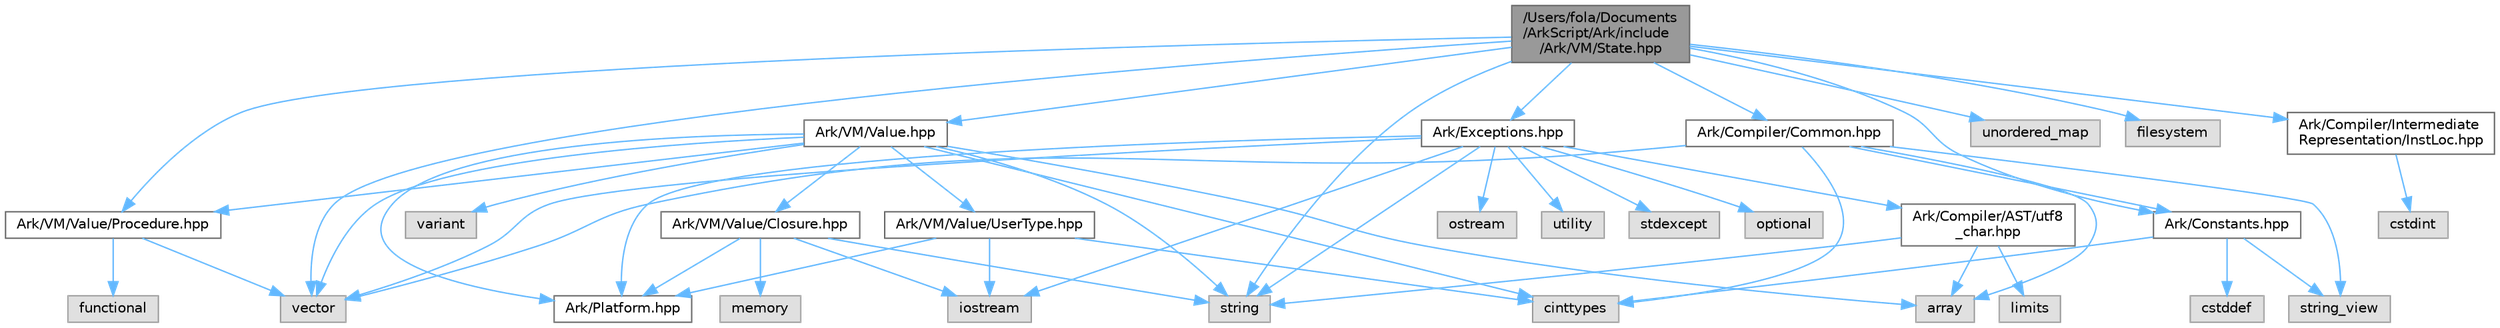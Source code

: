 digraph "/Users/fola/Documents/ArkScript/Ark/include/Ark/VM/State.hpp"
{
 // INTERACTIVE_SVG=YES
 // LATEX_PDF_SIZE
  bgcolor="transparent";
  edge [fontname=Helvetica,fontsize=10,labelfontname=Helvetica,labelfontsize=10];
  node [fontname=Helvetica,fontsize=10,shape=box,height=0.2,width=0.4];
  Node1 [id="Node000001",label="/Users/fola/Documents\l/ArkScript/Ark/include\l/Ark/VM/State.hpp",height=0.2,width=0.4,color="gray40", fillcolor="grey60", style="filled", fontcolor="black",tooltip="State used by the virtual machine: it loads the bytecode, can compile it if needed,..."];
  Node1 -> Node2 [id="edge1_Node000001_Node000002",color="steelblue1",style="solid",tooltip=" "];
  Node2 [id="Node000002",label="string",height=0.2,width=0.4,color="grey60", fillcolor="#E0E0E0", style="filled",tooltip=" "];
  Node1 -> Node3 [id="edge2_Node000001_Node000003",color="steelblue1",style="solid",tooltip=" "];
  Node3 [id="Node000003",label="vector",height=0.2,width=0.4,color="grey60", fillcolor="#E0E0E0", style="filled",tooltip=" "];
  Node1 -> Node4 [id="edge3_Node000001_Node000004",color="steelblue1",style="solid",tooltip=" "];
  Node4 [id="Node000004",label="unordered_map",height=0.2,width=0.4,color="grey60", fillcolor="#E0E0E0", style="filled",tooltip=" "];
  Node1 -> Node5 [id="edge4_Node000001_Node000005",color="steelblue1",style="solid",tooltip=" "];
  Node5 [id="Node000005",label="filesystem",height=0.2,width=0.4,color="grey60", fillcolor="#E0E0E0", style="filled",tooltip=" "];
  Node1 -> Node6 [id="edge5_Node000001_Node000006",color="steelblue1",style="solid",tooltip=" "];
  Node6 [id="Node000006",label="Ark/Constants.hpp",height=0.2,width=0.4,color="grey40", fillcolor="white", style="filled",URL="$d6/de9/Constants_8hpp.html",tooltip="Constants used by ArkScript."];
  Node6 -> Node7 [id="edge6_Node000006_Node000007",color="steelblue1",style="solid",tooltip=" "];
  Node7 [id="Node000007",label="string_view",height=0.2,width=0.4,color="grey60", fillcolor="#E0E0E0", style="filled",tooltip=" "];
  Node6 -> Node8 [id="edge7_Node000006_Node000008",color="steelblue1",style="solid",tooltip=" "];
  Node8 [id="Node000008",label="cinttypes",height=0.2,width=0.4,color="grey60", fillcolor="#E0E0E0", style="filled",tooltip=" "];
  Node6 -> Node9 [id="edge8_Node000006_Node000009",color="steelblue1",style="solid",tooltip=" "];
  Node9 [id="Node000009",label="cstddef",height=0.2,width=0.4,color="grey60", fillcolor="#E0E0E0", style="filled",tooltip=" "];
  Node1 -> Node10 [id="edge9_Node000001_Node000010",color="steelblue1",style="solid",tooltip=" "];
  Node10 [id="Node000010",label="Ark/VM/Value.hpp",height=0.2,width=0.4,color="grey40", fillcolor="white", style="filled",URL="$de/dfd/Value_8hpp.html",tooltip="Default value type handled by the virtual machine."];
  Node10 -> Node3 [id="edge10_Node000010_Node000003",color="steelblue1",style="solid",tooltip=" "];
  Node10 -> Node11 [id="edge11_Node000010_Node000011",color="steelblue1",style="solid",tooltip=" "];
  Node11 [id="Node000011",label="variant",height=0.2,width=0.4,color="grey60", fillcolor="#E0E0E0", style="filled",tooltip=" "];
  Node10 -> Node2 [id="edge12_Node000010_Node000002",color="steelblue1",style="solid",tooltip=" "];
  Node10 -> Node8 [id="edge13_Node000010_Node000008",color="steelblue1",style="solid",tooltip=" "];
  Node10 -> Node12 [id="edge14_Node000010_Node000012",color="steelblue1",style="solid",tooltip=" "];
  Node12 [id="Node000012",label="array",height=0.2,width=0.4,color="grey60", fillcolor="#E0E0E0", style="filled",tooltip=" "];
  Node10 -> Node13 [id="edge15_Node000010_Node000013",color="steelblue1",style="solid",tooltip=" "];
  Node13 [id="Node000013",label="Ark/VM/Value/Closure.hpp",height=0.2,width=0.4,color="grey40", fillcolor="white", style="filled",URL="$dc/dd5/Closure_8hpp.html",tooltip="Subtype of the value type, handling closures."];
  Node13 -> Node14 [id="edge16_Node000013_Node000014",color="steelblue1",style="solid",tooltip=" "];
  Node14 [id="Node000014",label="memory",height=0.2,width=0.4,color="grey60", fillcolor="#E0E0E0", style="filled",tooltip=" "];
  Node13 -> Node15 [id="edge17_Node000013_Node000015",color="steelblue1",style="solid",tooltip=" "];
  Node15 [id="Node000015",label="iostream",height=0.2,width=0.4,color="grey60", fillcolor="#E0E0E0", style="filled",tooltip=" "];
  Node13 -> Node2 [id="edge18_Node000013_Node000002",color="steelblue1",style="solid",tooltip=" "];
  Node13 -> Node16 [id="edge19_Node000013_Node000016",color="steelblue1",style="solid",tooltip=" "];
  Node16 [id="Node000016",label="Ark/Platform.hpp",height=0.2,width=0.4,color="grey40", fillcolor="white", style="filled",URL="$d5/d40/Platform_8hpp.html",tooltip="ArkScript configuration macros."];
  Node10 -> Node17 [id="edge20_Node000010_Node000017",color="steelblue1",style="solid",tooltip=" "];
  Node17 [id="Node000017",label="Ark/VM/Value/UserType.hpp",height=0.2,width=0.4,color="grey40", fillcolor="white", style="filled",URL="$dc/d3d/UserType_8hpp.html",tooltip="Subtype of the value, capable of handling any C++ type."];
  Node17 -> Node15 [id="edge21_Node000017_Node000015",color="steelblue1",style="solid",tooltip=" "];
  Node17 -> Node8 [id="edge22_Node000017_Node000008",color="steelblue1",style="solid",tooltip=" "];
  Node17 -> Node16 [id="edge23_Node000017_Node000016",color="steelblue1",style="solid",tooltip=" "];
  Node10 -> Node18 [id="edge24_Node000010_Node000018",color="steelblue1",style="solid",tooltip=" "];
  Node18 [id="Node000018",label="Ark/VM/Value/Procedure.hpp",height=0.2,width=0.4,color="grey40", fillcolor="white", style="filled",URL="$da/dcf/Procedure_8hpp.html",tooltip="Wrapper object for user-defined functions."];
  Node18 -> Node19 [id="edge25_Node000018_Node000019",color="steelblue1",style="solid",tooltip=" "];
  Node19 [id="Node000019",label="functional",height=0.2,width=0.4,color="grey60", fillcolor="#E0E0E0", style="filled",tooltip=" "];
  Node18 -> Node3 [id="edge26_Node000018_Node000003",color="steelblue1",style="solid",tooltip=" "];
  Node10 -> Node16 [id="edge27_Node000010_Node000016",color="steelblue1",style="solid",tooltip=" "];
  Node1 -> Node18 [id="edge28_Node000001_Node000018",color="steelblue1",style="solid",tooltip=" "];
  Node1 -> Node20 [id="edge29_Node000001_Node000020",color="steelblue1",style="solid",tooltip=" "];
  Node20 [id="Node000020",label="Ark/Compiler/Common.hpp",height=0.2,width=0.4,color="grey40", fillcolor="white", style="filled",URL="$d8/ddd/Common_8hpp.html",tooltip="Common code for the compiler."];
  Node20 -> Node12 [id="edge30_Node000020_Node000012",color="steelblue1",style="solid",tooltip=" "];
  Node20 -> Node7 [id="edge31_Node000020_Node000007",color="steelblue1",style="solid",tooltip=" "];
  Node20 -> Node3 [id="edge32_Node000020_Node000003",color="steelblue1",style="solid",tooltip=" "];
  Node20 -> Node8 [id="edge33_Node000020_Node000008",color="steelblue1",style="solid",tooltip=" "];
  Node20 -> Node6 [id="edge34_Node000020_Node000006",color="steelblue1",style="solid",tooltip=" "];
  Node1 -> Node21 [id="edge35_Node000001_Node000021",color="steelblue1",style="solid",tooltip=" "];
  Node21 [id="Node000021",label="Ark/Exceptions.hpp",height=0.2,width=0.4,color="grey40", fillcolor="white", style="filled",URL="$d2/de9/Exceptions_8hpp.html",tooltip="ArkScript homemade exceptions."];
  Node21 -> Node2 [id="edge36_Node000021_Node000002",color="steelblue1",style="solid",tooltip=" "];
  Node21 -> Node22 [id="edge37_Node000021_Node000022",color="steelblue1",style="solid",tooltip=" "];
  Node22 [id="Node000022",label="utility",height=0.2,width=0.4,color="grey60", fillcolor="#E0E0E0", style="filled",tooltip=" "];
  Node21 -> Node3 [id="edge38_Node000021_Node000003",color="steelblue1",style="solid",tooltip=" "];
  Node21 -> Node23 [id="edge39_Node000021_Node000023",color="steelblue1",style="solid",tooltip=" "];
  Node23 [id="Node000023",label="stdexcept",height=0.2,width=0.4,color="grey60", fillcolor="#E0E0E0", style="filled",tooltip=" "];
  Node21 -> Node24 [id="edge40_Node000021_Node000024",color="steelblue1",style="solid",tooltip=" "];
  Node24 [id="Node000024",label="optional",height=0.2,width=0.4,color="grey60", fillcolor="#E0E0E0", style="filled",tooltip=" "];
  Node21 -> Node25 [id="edge41_Node000021_Node000025",color="steelblue1",style="solid",tooltip=" "];
  Node25 [id="Node000025",label="ostream",height=0.2,width=0.4,color="grey60", fillcolor="#E0E0E0", style="filled",tooltip=" "];
  Node21 -> Node15 [id="edge42_Node000021_Node000015",color="steelblue1",style="solid",tooltip=" "];
  Node21 -> Node26 [id="edge43_Node000021_Node000026",color="steelblue1",style="solid",tooltip=" "];
  Node26 [id="Node000026",label="Ark/Compiler/AST/utf8\l_char.hpp",height=0.2,width=0.4,color="grey40", fillcolor="white", style="filled",URL="$db/d4e/utf8__char_8hpp.html",tooltip=" "];
  Node26 -> Node12 [id="edge44_Node000026_Node000012",color="steelblue1",style="solid",tooltip=" "];
  Node26 -> Node2 [id="edge45_Node000026_Node000002",color="steelblue1",style="solid",tooltip=" "];
  Node26 -> Node27 [id="edge46_Node000026_Node000027",color="steelblue1",style="solid",tooltip=" "];
  Node27 [id="Node000027",label="limits",height=0.2,width=0.4,color="grey60", fillcolor="#E0E0E0", style="filled",tooltip=" "];
  Node21 -> Node16 [id="edge47_Node000021_Node000016",color="steelblue1",style="solid",tooltip=" "];
  Node1 -> Node28 [id="edge48_Node000001_Node000028",color="steelblue1",style="solid",tooltip=" "];
  Node28 [id="Node000028",label="Ark/Compiler/Intermediate\lRepresentation/InstLoc.hpp",height=0.2,width=0.4,color="grey40", fillcolor="white", style="filled",URL="$d5/d3a/InstLoc_8hpp.html",tooltip=" "];
  Node28 -> Node29 [id="edge49_Node000028_Node000029",color="steelblue1",style="solid",tooltip=" "];
  Node29 [id="Node000029",label="cstdint",height=0.2,width=0.4,color="grey60", fillcolor="#E0E0E0", style="filled",tooltip=" "];
}
